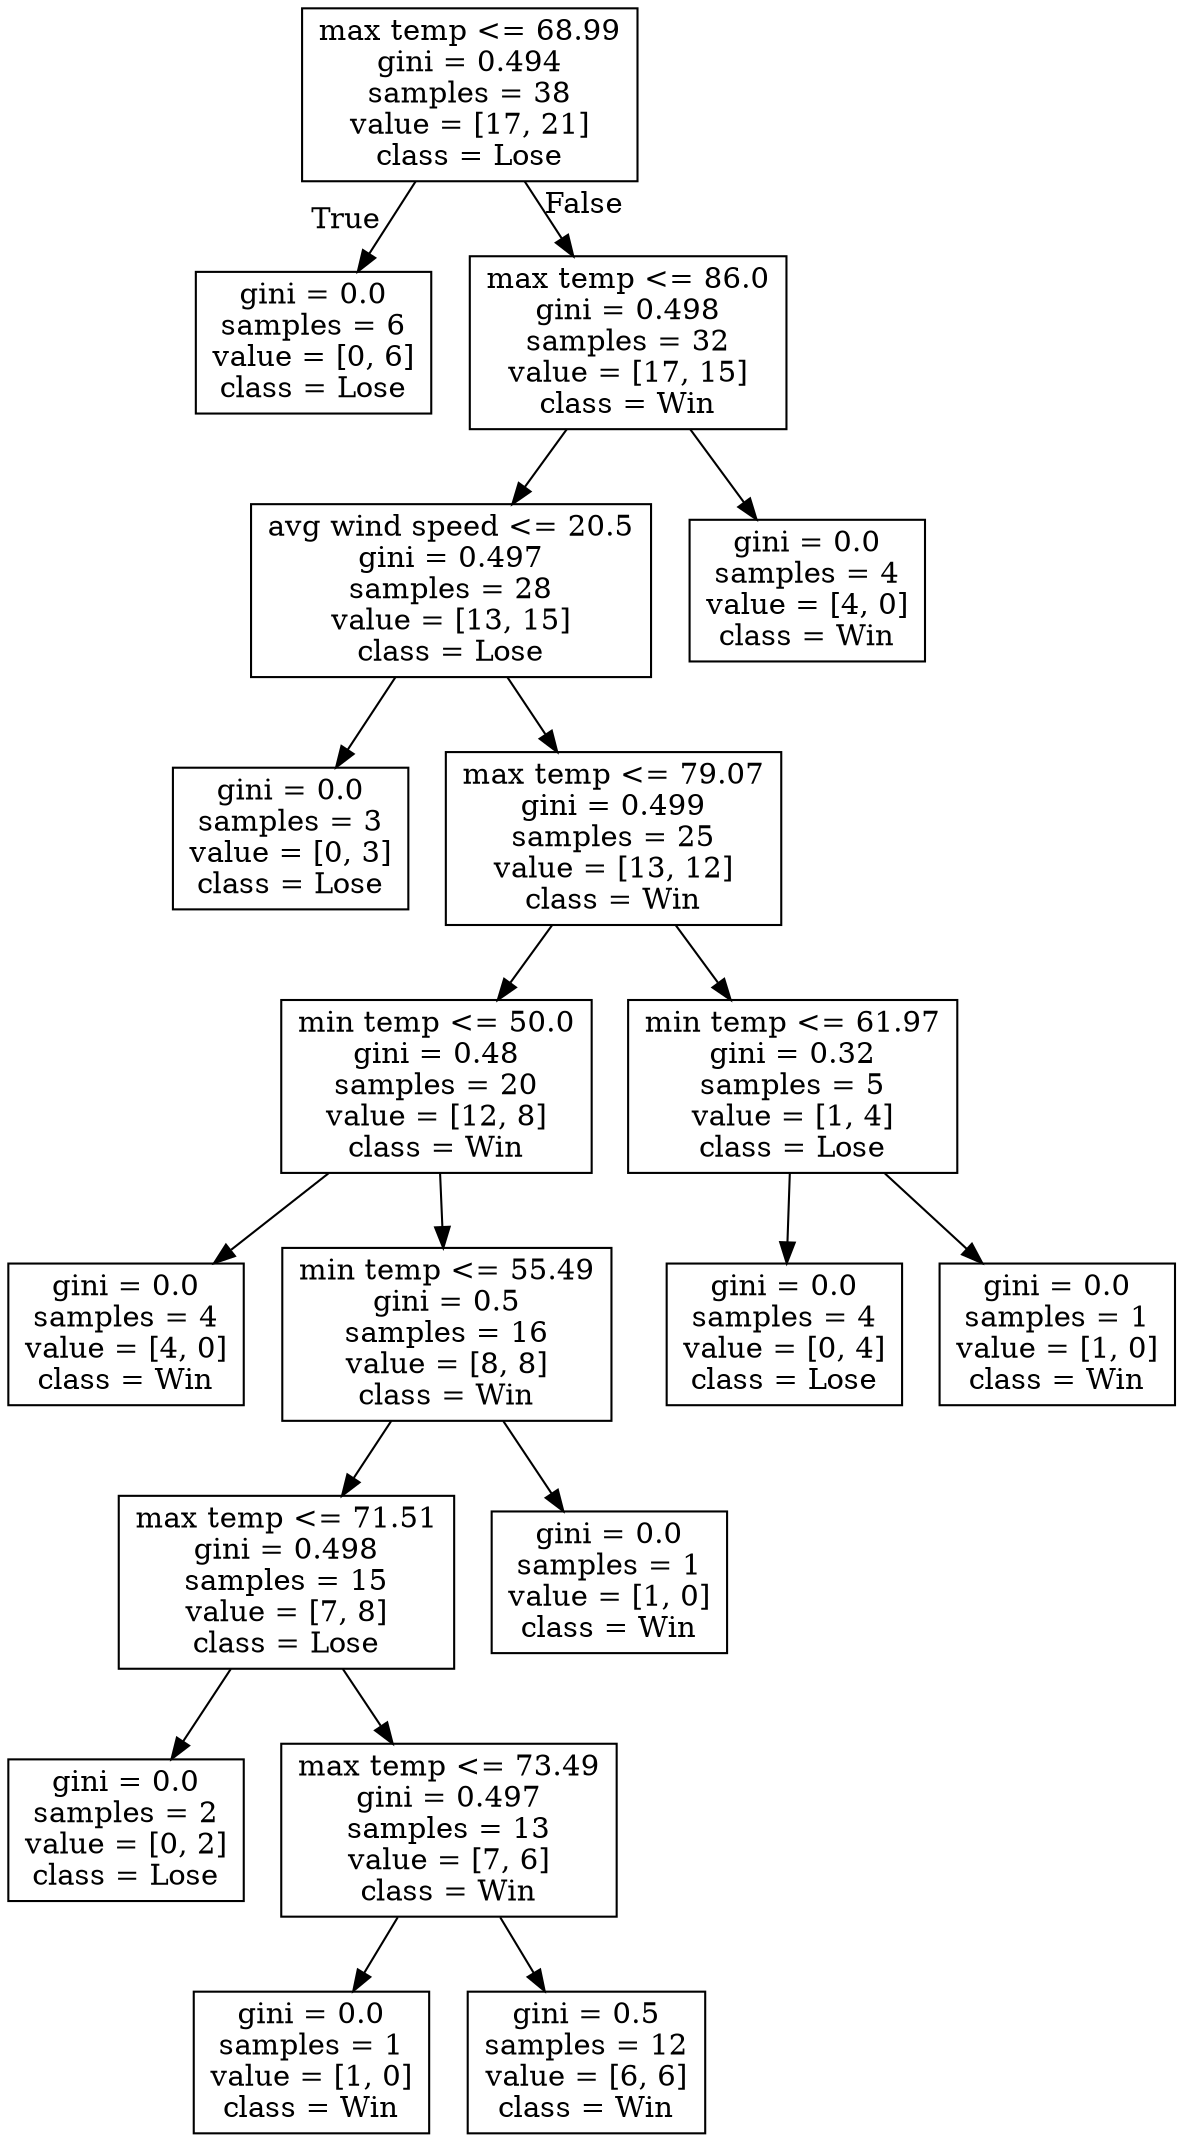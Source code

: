 digraph Tree {
node [shape=box] ;
0 [label="max temp <= 68.99\ngini = 0.494\nsamples = 38\nvalue = [17, 21]\nclass = Lose"] ;
1 [label="gini = 0.0\nsamples = 6\nvalue = [0, 6]\nclass = Lose"] ;
0 -> 1 [labeldistance=2.5, labelangle=45, headlabel="True"] ;
2 [label="max temp <= 86.0\ngini = 0.498\nsamples = 32\nvalue = [17, 15]\nclass = Win"] ;
0 -> 2 [labeldistance=2.5, labelangle=-45, headlabel="False"] ;
3 [label="avg wind speed <= 20.5\ngini = 0.497\nsamples = 28\nvalue = [13, 15]\nclass = Lose"] ;
2 -> 3 ;
4 [label="gini = 0.0\nsamples = 3\nvalue = [0, 3]\nclass = Lose"] ;
3 -> 4 ;
5 [label="max temp <= 79.07\ngini = 0.499\nsamples = 25\nvalue = [13, 12]\nclass = Win"] ;
3 -> 5 ;
6 [label="min temp <= 50.0\ngini = 0.48\nsamples = 20\nvalue = [12, 8]\nclass = Win"] ;
5 -> 6 ;
7 [label="gini = 0.0\nsamples = 4\nvalue = [4, 0]\nclass = Win"] ;
6 -> 7 ;
8 [label="min temp <= 55.49\ngini = 0.5\nsamples = 16\nvalue = [8, 8]\nclass = Win"] ;
6 -> 8 ;
9 [label="max temp <= 71.51\ngini = 0.498\nsamples = 15\nvalue = [7, 8]\nclass = Lose"] ;
8 -> 9 ;
10 [label="gini = 0.0\nsamples = 2\nvalue = [0, 2]\nclass = Lose"] ;
9 -> 10 ;
11 [label="max temp <= 73.49\ngini = 0.497\nsamples = 13\nvalue = [7, 6]\nclass = Win"] ;
9 -> 11 ;
12 [label="gini = 0.0\nsamples = 1\nvalue = [1, 0]\nclass = Win"] ;
11 -> 12 ;
13 [label="gini = 0.5\nsamples = 12\nvalue = [6, 6]\nclass = Win"] ;
11 -> 13 ;
14 [label="gini = 0.0\nsamples = 1\nvalue = [1, 0]\nclass = Win"] ;
8 -> 14 ;
15 [label="min temp <= 61.97\ngini = 0.32\nsamples = 5\nvalue = [1, 4]\nclass = Lose"] ;
5 -> 15 ;
16 [label="gini = 0.0\nsamples = 4\nvalue = [0, 4]\nclass = Lose"] ;
15 -> 16 ;
17 [label="gini = 0.0\nsamples = 1\nvalue = [1, 0]\nclass = Win"] ;
15 -> 17 ;
18 [label="gini = 0.0\nsamples = 4\nvalue = [4, 0]\nclass = Win"] ;
2 -> 18 ;
}